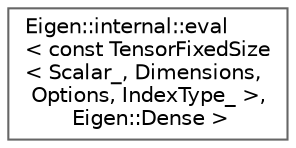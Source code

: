 digraph "类继承关系图"
{
 // LATEX_PDF_SIZE
  bgcolor="transparent";
  edge [fontname=Helvetica,fontsize=10,labelfontname=Helvetica,labelfontsize=10];
  node [fontname=Helvetica,fontsize=10,shape=box,height=0.2,width=0.4];
  rankdir="LR";
  Node0 [id="Node000000",label="Eigen::internal::eval\l\< const TensorFixedSize\l\< Scalar_, Dimensions,\l Options, IndexType_ \>,\l Eigen::Dense \>",height=0.2,width=0.4,color="grey40", fillcolor="white", style="filled",URL="$struct_eigen_1_1internal_1_1eval_3_01const_01_tensor_fixed_size_3_01_scalar___00_01_dimensions_0f43ed21765264e2b54d64ee38264752a.html",tooltip=" "];
}
